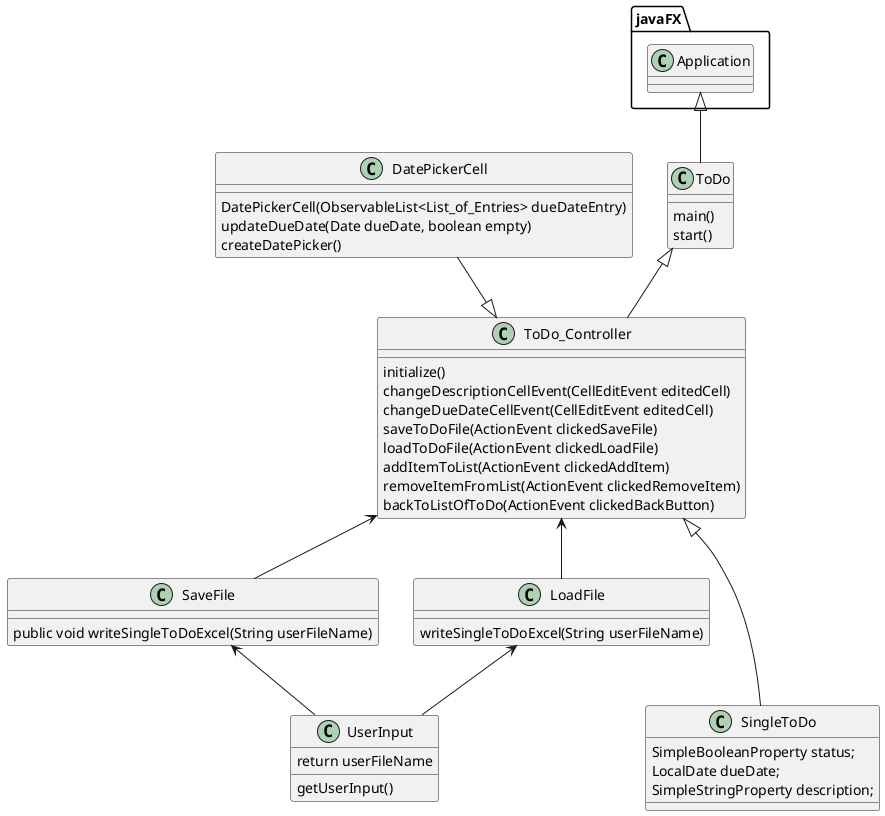 @startuml
'https://plantuml.com/class-diagram

class ToDo {
    main()
    start()
}

class ToDo_Controller
{
    initialize()
    changeDescriptionCellEvent(CellEditEvent editedCell)
    changeDueDateCellEvent(CellEditEvent editedCell)
    saveToDoFile(ActionEvent clickedSaveFile)
    loadToDoFile(ActionEvent clickedLoadFile)
    addItemToList(ActionEvent clickedAddItem)
    removeItemFromList(ActionEvent clickedRemoveItem)
    backToListOfToDo(ActionEvent clickedBackButton)

}
class UserInput
{
    getUserInput()
        return userFileName
}

class SaveFile
{
    public void writeSingleToDoExcel(String userFileName)
}

class LoadFile
{
    writeSingleToDoExcel(String userFileName)
}

class SingleToDo
{
        SimpleBooleanProperty status;
        LocalDate dueDate;
        SimpleStringProperty description;
}

class DatePickerCell
{
    DatePickerCell(ObservableList<List_of_Entries> dueDateEntry)
    updateDueDate(Date dueDate, boolean empty)
    createDatePicker()
}


javaFX.Application <|-- ToDo

ToDo <|-- ToDo_Controller
ToDo_Controller <|--- SingleToDo

SaveFile <-- UserInput
LoadFile <-- UserInput


ToDo_Controller <-- SaveFile
ToDo_Controller <-- LoadFile

DatePickerCell --|> ToDo_Controller



@enduml